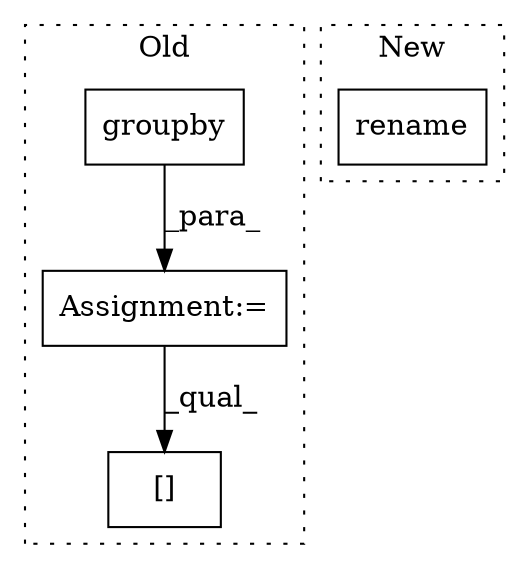 digraph G {
subgraph cluster0 {
1 [label="groupby" a="32" s="6133,6157" l="8,1" shape="box"];
3 [label="[]" a="2" s="6256,6269" l="6,1" shape="box"];
4 [label="Assignment:=" a="7" s="6127" l="1" shape="box"];
label = "Old";
style="dotted";
}
subgraph cluster1 {
2 [label="rename" a="32" s="6258,6298" l="7,1" shape="box"];
label = "New";
style="dotted";
}
1 -> 4 [label="_para_"];
4 -> 3 [label="_qual_"];
}